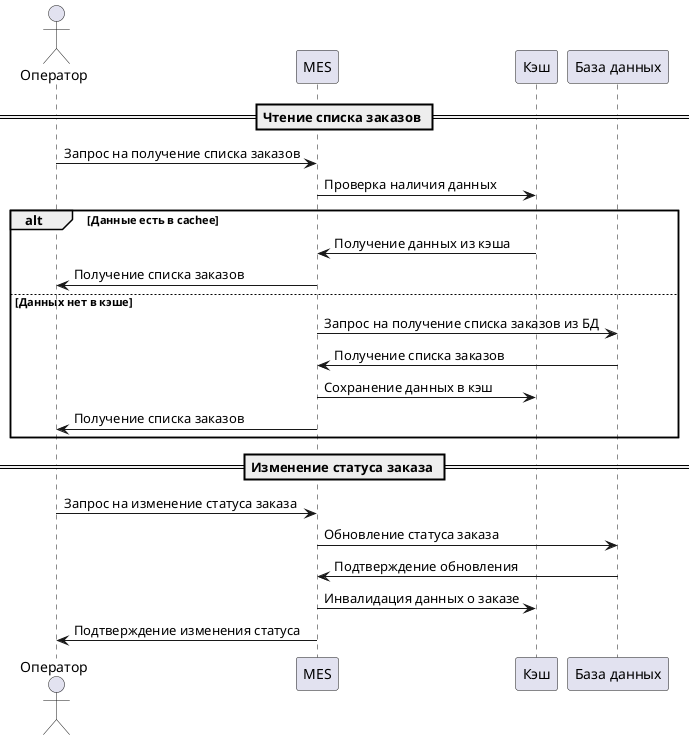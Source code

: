 @startuml
actor Оператор
participant MES
participant "Кэш" as cache
participant "База данных" as db

== Чтение списка заказов ==
Оператор -> MES: Запрос на получение списка заказов
MES -> cache: Проверка наличия данных
alt Данные есть в cacheе
    cache -> MES: Получение данных из кэша
    MES -> Оператор: Получение списка заказов
else Данных нет в кэше
    MES -> db: Запрос на получение списка заказов из БД
    db -> MES: Получение списка заказов
    MES -> cache: Сохранение данных в кэш
    MES -> Оператор: Получение списка заказов
end

== Изменение статуса заказа ==
Оператор -> MES: Запрос на изменение статуса заказа
MES -> db: Обновление статуса заказа
db -> MES: Подтверждение обновления
MES -> cache: Инвалидация данных о заказе
MES -> Оператор: Подтверждение изменения статуса
@enduml